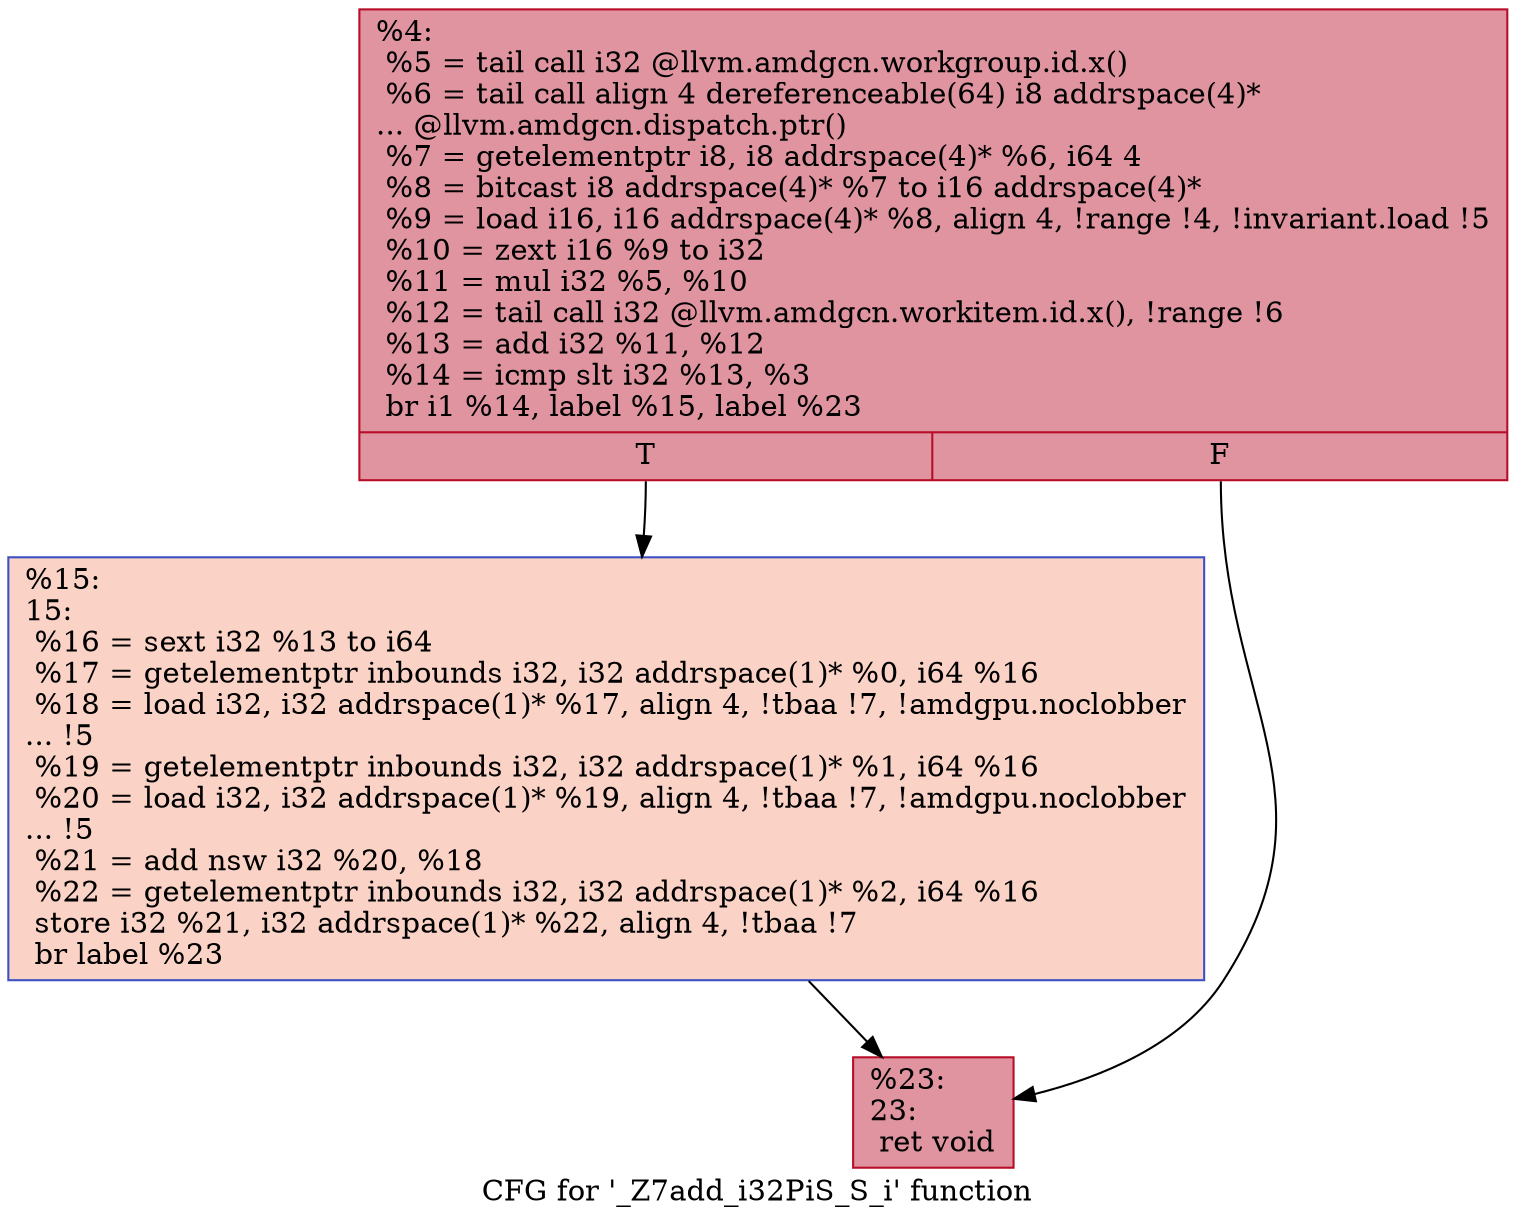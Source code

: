 digraph "CFG for '_Z7add_i32PiS_S_i' function" {
	label="CFG for '_Z7add_i32PiS_S_i' function";

	Node0x5d640e0 [shape=record,color="#b70d28ff", style=filled, fillcolor="#b70d2870",label="{%4:\l  %5 = tail call i32 @llvm.amdgcn.workgroup.id.x()\l  %6 = tail call align 4 dereferenceable(64) i8 addrspace(4)*\l... @llvm.amdgcn.dispatch.ptr()\l  %7 = getelementptr i8, i8 addrspace(4)* %6, i64 4\l  %8 = bitcast i8 addrspace(4)* %7 to i16 addrspace(4)*\l  %9 = load i16, i16 addrspace(4)* %8, align 4, !range !4, !invariant.load !5\l  %10 = zext i16 %9 to i32\l  %11 = mul i32 %5, %10\l  %12 = tail call i32 @llvm.amdgcn.workitem.id.x(), !range !6\l  %13 = add i32 %11, %12\l  %14 = icmp slt i32 %13, %3\l  br i1 %14, label %15, label %23\l|{<s0>T|<s1>F}}"];
	Node0x5d640e0:s0 -> Node0x5d65ff0;
	Node0x5d640e0:s1 -> Node0x5d66080;
	Node0x5d65ff0 [shape=record,color="#3d50c3ff", style=filled, fillcolor="#f59c7d70",label="{%15:\l15:                                               \l  %16 = sext i32 %13 to i64\l  %17 = getelementptr inbounds i32, i32 addrspace(1)* %0, i64 %16\l  %18 = load i32, i32 addrspace(1)* %17, align 4, !tbaa !7, !amdgpu.noclobber\l... !5\l  %19 = getelementptr inbounds i32, i32 addrspace(1)* %1, i64 %16\l  %20 = load i32, i32 addrspace(1)* %19, align 4, !tbaa !7, !amdgpu.noclobber\l... !5\l  %21 = add nsw i32 %20, %18\l  %22 = getelementptr inbounds i32, i32 addrspace(1)* %2, i64 %16\l  store i32 %21, i32 addrspace(1)* %22, align 4, !tbaa !7\l  br label %23\l}"];
	Node0x5d65ff0 -> Node0x5d66080;
	Node0x5d66080 [shape=record,color="#b70d28ff", style=filled, fillcolor="#b70d2870",label="{%23:\l23:                                               \l  ret void\l}"];
}
